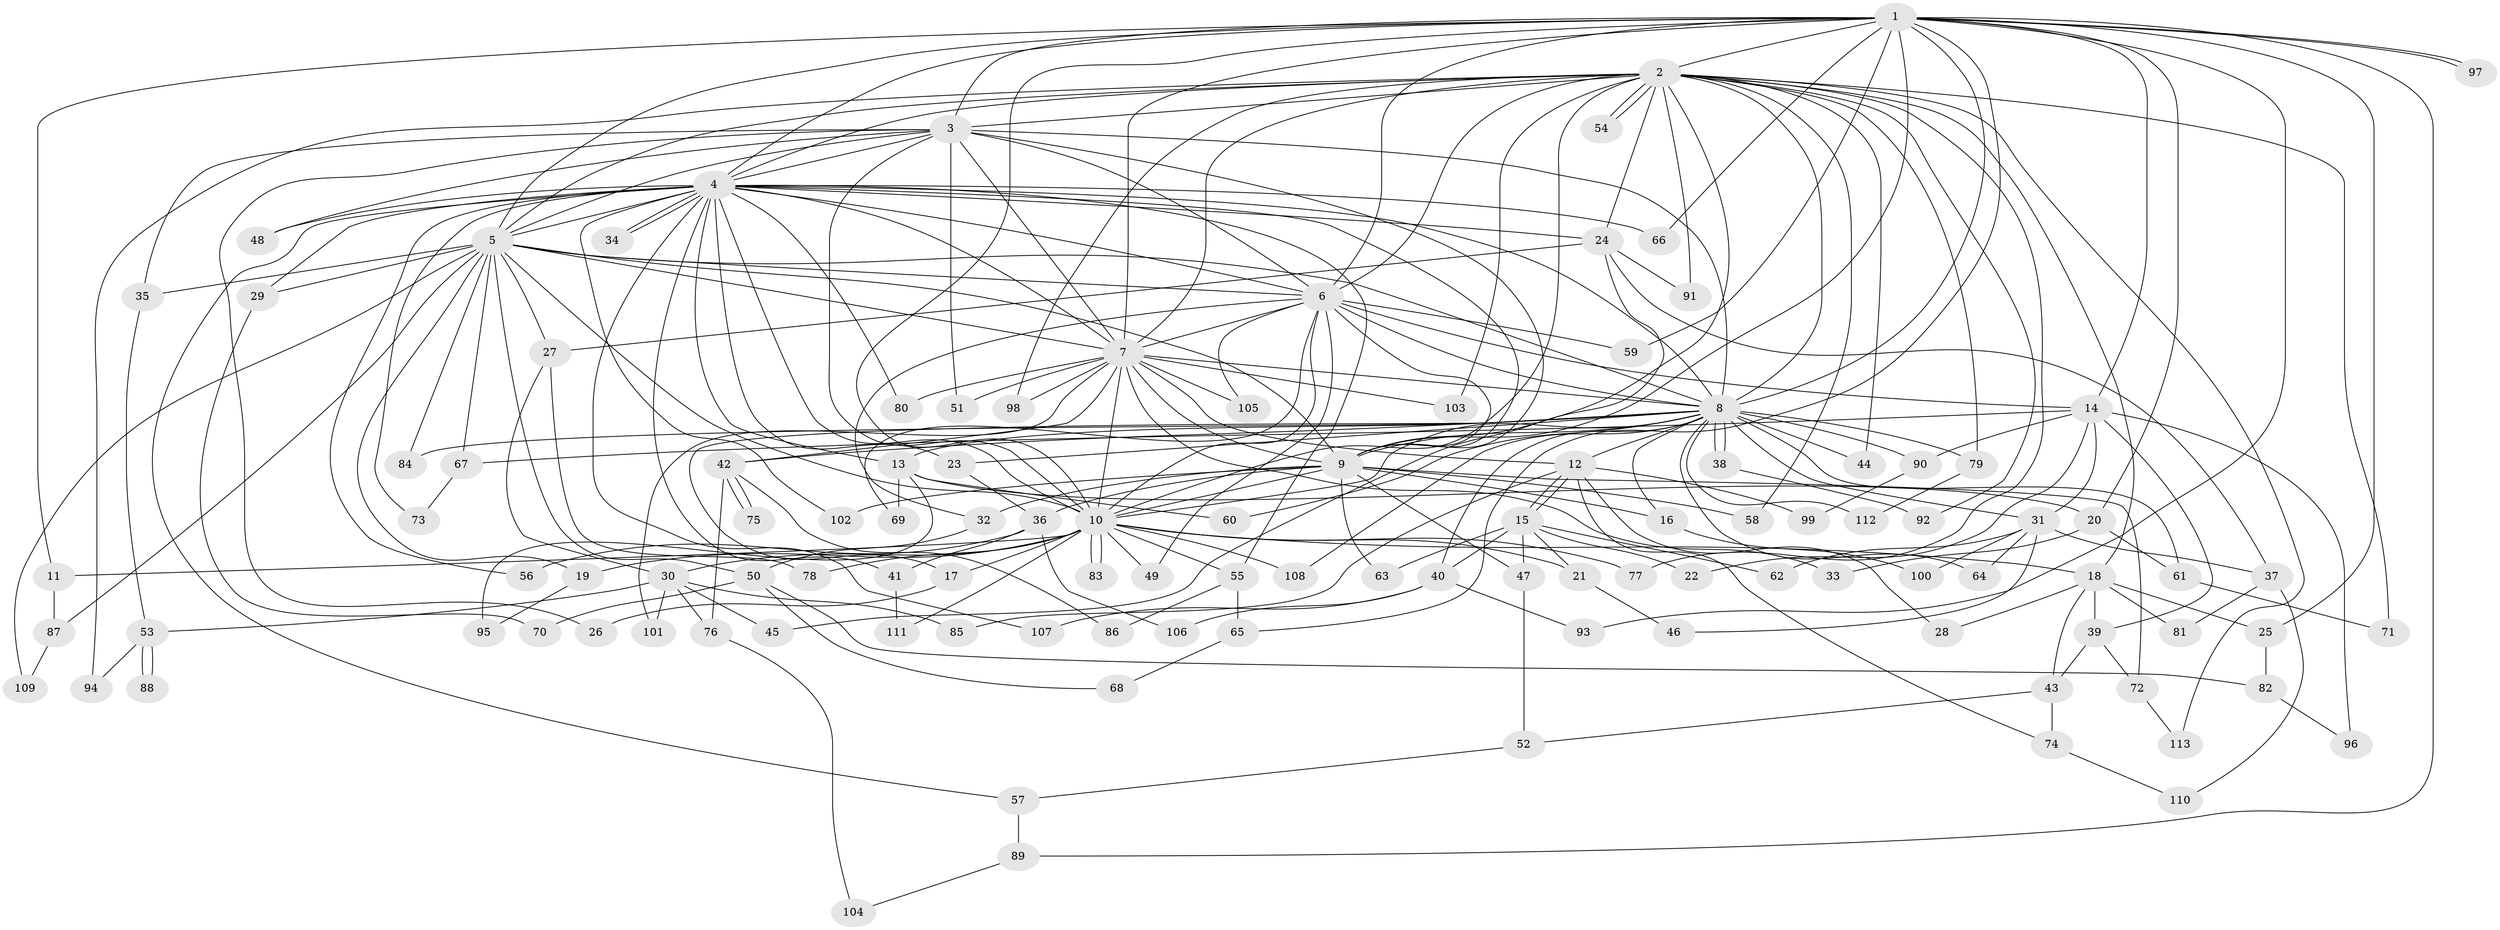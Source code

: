 // coarse degree distribution, {20: 0.012195121951219513, 21: 0.036585365853658534, 11: 0.012195121951219513, 24: 0.012195121951219513, 16: 0.012195121951219513, 28: 0.012195121951219513, 15: 0.012195121951219513, 3: 0.2073170731707317, 12: 0.012195121951219513, 6: 0.012195121951219513, 10: 0.012195121951219513, 7: 0.036585365853658534, 4: 0.06097560975609756, 2: 0.45121951219512196, 8: 0.012195121951219513, 5: 0.07317073170731707, 1: 0.012195121951219513}
// Generated by graph-tools (version 1.1) at 2025/51/02/27/25 19:51:53]
// undirected, 113 vertices, 251 edges
graph export_dot {
graph [start="1"]
  node [color=gray90,style=filled];
  1;
  2;
  3;
  4;
  5;
  6;
  7;
  8;
  9;
  10;
  11;
  12;
  13;
  14;
  15;
  16;
  17;
  18;
  19;
  20;
  21;
  22;
  23;
  24;
  25;
  26;
  27;
  28;
  29;
  30;
  31;
  32;
  33;
  34;
  35;
  36;
  37;
  38;
  39;
  40;
  41;
  42;
  43;
  44;
  45;
  46;
  47;
  48;
  49;
  50;
  51;
  52;
  53;
  54;
  55;
  56;
  57;
  58;
  59;
  60;
  61;
  62;
  63;
  64;
  65;
  66;
  67;
  68;
  69;
  70;
  71;
  72;
  73;
  74;
  75;
  76;
  77;
  78;
  79;
  80;
  81;
  82;
  83;
  84;
  85;
  86;
  87;
  88;
  89;
  90;
  91;
  92;
  93;
  94;
  95;
  96;
  97;
  98;
  99;
  100;
  101;
  102;
  103;
  104;
  105;
  106;
  107;
  108;
  109;
  110;
  111;
  112;
  113;
  1 -- 2;
  1 -- 3;
  1 -- 4;
  1 -- 5;
  1 -- 6;
  1 -- 7;
  1 -- 8;
  1 -- 9;
  1 -- 10;
  1 -- 11;
  1 -- 14;
  1 -- 20;
  1 -- 25;
  1 -- 59;
  1 -- 65;
  1 -- 66;
  1 -- 89;
  1 -- 93;
  1 -- 97;
  1 -- 97;
  2 -- 3;
  2 -- 4;
  2 -- 5;
  2 -- 6;
  2 -- 7;
  2 -- 8;
  2 -- 9;
  2 -- 10;
  2 -- 18;
  2 -- 24;
  2 -- 44;
  2 -- 54;
  2 -- 54;
  2 -- 58;
  2 -- 71;
  2 -- 77;
  2 -- 79;
  2 -- 91;
  2 -- 92;
  2 -- 94;
  2 -- 98;
  2 -- 103;
  2 -- 113;
  3 -- 4;
  3 -- 5;
  3 -- 6;
  3 -- 7;
  3 -- 8;
  3 -- 9;
  3 -- 10;
  3 -- 26;
  3 -- 35;
  3 -- 48;
  3 -- 51;
  4 -- 5;
  4 -- 6;
  4 -- 7;
  4 -- 8;
  4 -- 9;
  4 -- 10;
  4 -- 13;
  4 -- 23;
  4 -- 24;
  4 -- 29;
  4 -- 34;
  4 -- 34;
  4 -- 41;
  4 -- 48;
  4 -- 55;
  4 -- 56;
  4 -- 57;
  4 -- 66;
  4 -- 73;
  4 -- 80;
  4 -- 102;
  4 -- 107;
  5 -- 6;
  5 -- 7;
  5 -- 8;
  5 -- 9;
  5 -- 10;
  5 -- 19;
  5 -- 27;
  5 -- 29;
  5 -- 35;
  5 -- 50;
  5 -- 67;
  5 -- 84;
  5 -- 87;
  5 -- 109;
  6 -- 7;
  6 -- 8;
  6 -- 9;
  6 -- 10;
  6 -- 14;
  6 -- 32;
  6 -- 49;
  6 -- 59;
  6 -- 69;
  6 -- 105;
  7 -- 8;
  7 -- 9;
  7 -- 10;
  7 -- 12;
  7 -- 33;
  7 -- 42;
  7 -- 51;
  7 -- 80;
  7 -- 98;
  7 -- 101;
  7 -- 103;
  7 -- 105;
  8 -- 9;
  8 -- 10;
  8 -- 12;
  8 -- 13;
  8 -- 16;
  8 -- 17;
  8 -- 23;
  8 -- 31;
  8 -- 38;
  8 -- 38;
  8 -- 40;
  8 -- 42;
  8 -- 44;
  8 -- 60;
  8 -- 61;
  8 -- 64;
  8 -- 79;
  8 -- 84;
  8 -- 90;
  8 -- 108;
  8 -- 112;
  9 -- 10;
  9 -- 16;
  9 -- 32;
  9 -- 36;
  9 -- 47;
  9 -- 58;
  9 -- 63;
  9 -- 72;
  9 -- 102;
  10 -- 11;
  10 -- 17;
  10 -- 18;
  10 -- 19;
  10 -- 21;
  10 -- 30;
  10 -- 49;
  10 -- 55;
  10 -- 77;
  10 -- 78;
  10 -- 83;
  10 -- 83;
  10 -- 108;
  10 -- 111;
  11 -- 87;
  12 -- 15;
  12 -- 15;
  12 -- 28;
  12 -- 74;
  12 -- 85;
  12 -- 99;
  13 -- 20;
  13 -- 60;
  13 -- 69;
  13 -- 95;
  14 -- 22;
  14 -- 31;
  14 -- 39;
  14 -- 67;
  14 -- 90;
  14 -- 96;
  15 -- 21;
  15 -- 22;
  15 -- 40;
  15 -- 47;
  15 -- 62;
  15 -- 63;
  16 -- 100;
  17 -- 26;
  18 -- 25;
  18 -- 28;
  18 -- 39;
  18 -- 43;
  18 -- 81;
  19 -- 95;
  20 -- 33;
  20 -- 61;
  21 -- 46;
  23 -- 36;
  24 -- 27;
  24 -- 37;
  24 -- 45;
  24 -- 91;
  25 -- 82;
  27 -- 30;
  27 -- 78;
  29 -- 70;
  30 -- 45;
  30 -- 53;
  30 -- 76;
  30 -- 85;
  30 -- 101;
  31 -- 37;
  31 -- 46;
  31 -- 62;
  31 -- 64;
  31 -- 100;
  32 -- 50;
  35 -- 53;
  36 -- 41;
  36 -- 56;
  36 -- 106;
  37 -- 81;
  37 -- 110;
  38 -- 92;
  39 -- 43;
  39 -- 72;
  40 -- 93;
  40 -- 106;
  40 -- 107;
  41 -- 111;
  42 -- 75;
  42 -- 75;
  42 -- 76;
  42 -- 86;
  43 -- 52;
  43 -- 74;
  47 -- 52;
  50 -- 68;
  50 -- 70;
  50 -- 82;
  52 -- 57;
  53 -- 88;
  53 -- 88;
  53 -- 94;
  55 -- 65;
  55 -- 86;
  57 -- 89;
  61 -- 71;
  65 -- 68;
  67 -- 73;
  72 -- 113;
  74 -- 110;
  76 -- 104;
  79 -- 112;
  82 -- 96;
  87 -- 109;
  89 -- 104;
  90 -- 99;
}
